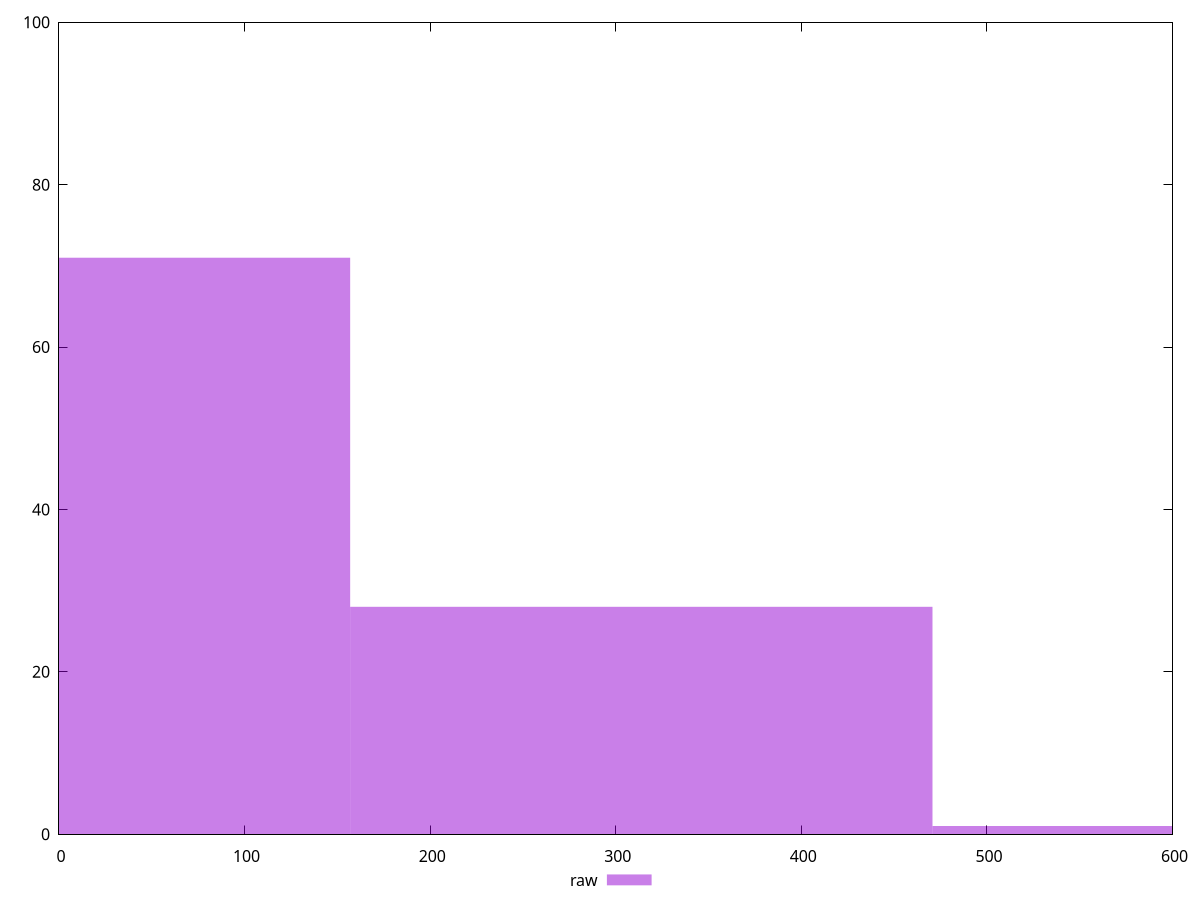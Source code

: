 reset

$raw <<EOF
313.78263721353676 28
0 71
627.5652744270735 1
EOF

set key outside below
set boxwidth 313.78263721353676
set xrange [0:600]
set yrange [0:100]
set trange [0:100]
set style fill transparent solid 0.5 noborder
set terminal svg size 640, 490 enhanced background rgb 'white'
set output "report_00015_2021-02-09T16-11-33.973Z/unused-css-rules/samples/pages+cached+noadtech/raw/histogram.svg"

plot $raw title "raw" with boxes

reset
